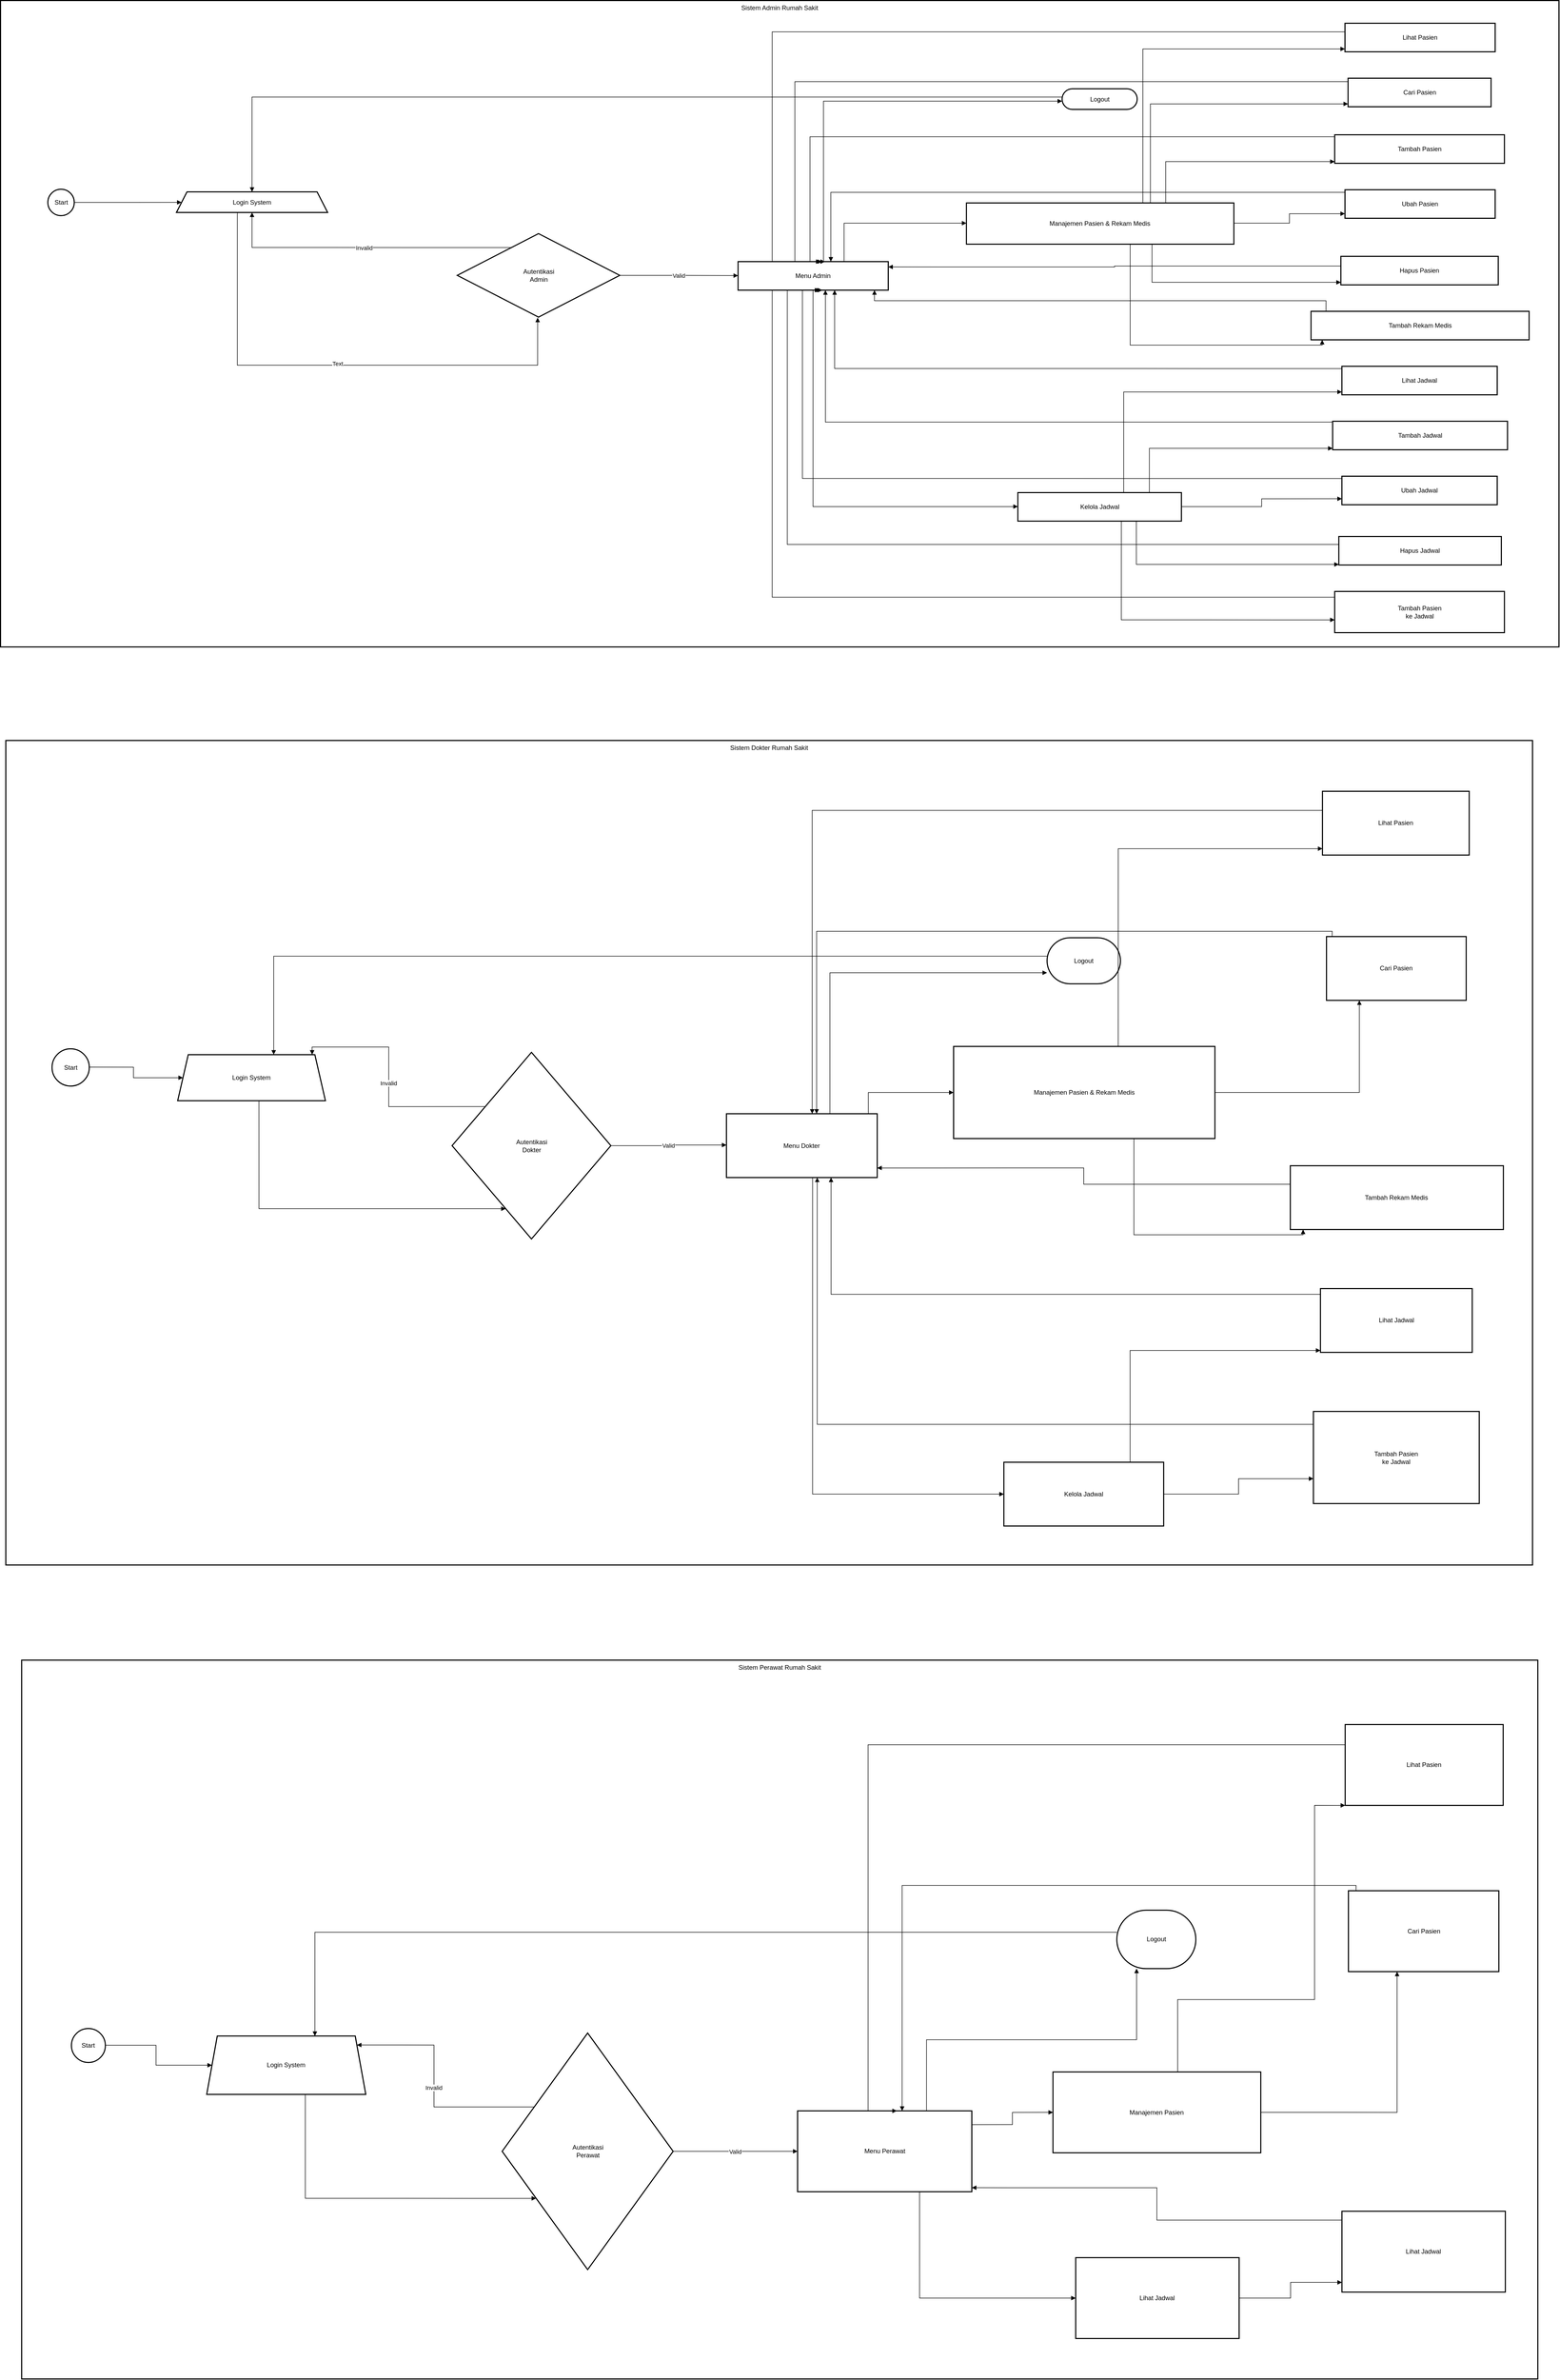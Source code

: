 <mxfile version="26.0.14">
  <diagram name="Page-1" id="qw4h8TPqT102srg0fV8W">
    <mxGraphModel dx="3500" dy="1883" grid="1" gridSize="10" guides="1" tooltips="1" connect="1" arrows="1" fold="1" page="1" pageScale="1" pageWidth="3300" pageHeight="4681" math="0" shadow="0">
      <root>
        <mxCell id="0" />
        <mxCell id="1" parent="0" />
        <mxCell id="JQ_xEdGe6RrHqLhRwNsw-1" value="Sistem Admin Rumah Sakit" style="whiteSpace=wrap;strokeWidth=2;verticalAlign=top;" vertex="1" parent="1">
          <mxGeometry x="160" y="90" width="2950" height="1223" as="geometry" />
        </mxCell>
        <mxCell id="JQ_xEdGe6RrHqLhRwNsw-2" value="Start" style="ellipse;aspect=fixed;strokeWidth=2;whiteSpace=wrap;" vertex="1" parent="JQ_xEdGe6RrHqLhRwNsw-1">
          <mxGeometry x="89.571" y="357" width="50" height="50" as="geometry" />
        </mxCell>
        <mxCell id="JQ_xEdGe6RrHqLhRwNsw-3" value="Login System" style="shape=trapezoid;perimeter=trapezoidPerimeter;fixedSize=1;strokeWidth=2;whiteSpace=wrap;" vertex="1" parent="JQ_xEdGe6RrHqLhRwNsw-1">
          <mxGeometry x="332.97" y="362" width="286.238" height="39" as="geometry" />
        </mxCell>
        <mxCell id="JQ_xEdGe6RrHqLhRwNsw-4" value="Autentikasi&#xa;Admin" style="rhombus;strokeWidth=2;whiteSpace=wrap;" vertex="1" parent="JQ_xEdGe6RrHqLhRwNsw-1">
          <mxGeometry x="864.554" y="441" width="307.657" height="158" as="geometry" />
        </mxCell>
        <mxCell id="JQ_xEdGe6RrHqLhRwNsw-5" value="Menu Admin" style="whiteSpace=wrap;strokeWidth=2;" vertex="1" parent="JQ_xEdGe6RrHqLhRwNsw-1">
          <mxGeometry x="1396.139" y="494" width="284.29" height="54" as="geometry" />
        </mxCell>
        <mxCell id="JQ_xEdGe6RrHqLhRwNsw-6" value="Manajemen Pasien &amp; Rekam Medis" style="whiteSpace=wrap;strokeWidth=2;" vertex="1" parent="JQ_xEdGe6RrHqLhRwNsw-1">
          <mxGeometry x="1828.416" y="383" width="506.271" height="78" as="geometry" />
        </mxCell>
        <mxCell id="JQ_xEdGe6RrHqLhRwNsw-7" value="Kelola Jadwal" style="whiteSpace=wrap;strokeWidth=2;" vertex="1" parent="JQ_xEdGe6RrHqLhRwNsw-1">
          <mxGeometry x="1925.776" y="931" width="309.604" height="54" as="geometry" />
        </mxCell>
        <mxCell id="JQ_xEdGe6RrHqLhRwNsw-8" value="Logout" style="rounded=1;whiteSpace=wrap;arcSize=50;strokeWidth=2;" vertex="1" parent="JQ_xEdGe6RrHqLhRwNsw-1">
          <mxGeometry x="2009.505" y="167" width="142.145" height="39" as="geometry" />
        </mxCell>
        <mxCell id="JQ_xEdGe6RrHqLhRwNsw-9" value="Lihat Pasien" style="whiteSpace=wrap;strokeWidth=2;" vertex="1" parent="JQ_xEdGe6RrHqLhRwNsw-1">
          <mxGeometry x="2544.983" y="43" width="284.29" height="54" as="geometry" />
        </mxCell>
        <mxCell id="JQ_xEdGe6RrHqLhRwNsw-10" value="Cari Pasien" style="whiteSpace=wrap;strokeWidth=2;" vertex="1" parent="JQ_xEdGe6RrHqLhRwNsw-1">
          <mxGeometry x="2550.825" y="147" width="270.66" height="54" as="geometry" />
        </mxCell>
        <mxCell id="JQ_xEdGe6RrHqLhRwNsw-11" value="Tambah Pasien" style="whiteSpace=wrap;strokeWidth=2;" vertex="1" parent="JQ_xEdGe6RrHqLhRwNsw-1">
          <mxGeometry x="2525.512" y="254" width="321.287" height="54" as="geometry" />
        </mxCell>
        <mxCell id="JQ_xEdGe6RrHqLhRwNsw-12" value="Ubah Pasien" style="whiteSpace=wrap;strokeWidth=2;" vertex="1" parent="JQ_xEdGe6RrHqLhRwNsw-1">
          <mxGeometry x="2544.983" y="358" width="284.29" height="54" as="geometry" />
        </mxCell>
        <mxCell id="JQ_xEdGe6RrHqLhRwNsw-13" value="Hapus Pasien" style="whiteSpace=wrap;strokeWidth=2;" vertex="1" parent="JQ_xEdGe6RrHqLhRwNsw-1">
          <mxGeometry x="2537.195" y="484" width="297.921" height="54" as="geometry" />
        </mxCell>
        <mxCell id="JQ_xEdGe6RrHqLhRwNsw-14" value="Tambah Rekam Medis" style="whiteSpace=wrap;strokeWidth=2;" vertex="1" parent="JQ_xEdGe6RrHqLhRwNsw-1">
          <mxGeometry x="2480.726" y="588" width="412.805" height="54" as="geometry" />
        </mxCell>
        <mxCell id="JQ_xEdGe6RrHqLhRwNsw-15" value="Lihat Jadwal" style="whiteSpace=wrap;strokeWidth=2;" vertex="1" parent="JQ_xEdGe6RrHqLhRwNsw-1">
          <mxGeometry x="2539.142" y="692" width="294.026" height="54" as="geometry" />
        </mxCell>
        <mxCell id="JQ_xEdGe6RrHqLhRwNsw-16" value="Tambah Jadwal" style="whiteSpace=wrap;strokeWidth=2;" vertex="1" parent="JQ_xEdGe6RrHqLhRwNsw-1">
          <mxGeometry x="2521.617" y="796" width="331.023" height="54" as="geometry" />
        </mxCell>
        <mxCell id="JQ_xEdGe6RrHqLhRwNsw-17" value="Ubah Jadwal" style="whiteSpace=wrap;strokeWidth=2;" vertex="1" parent="JQ_xEdGe6RrHqLhRwNsw-1">
          <mxGeometry x="2539.142" y="900" width="294.026" height="54" as="geometry" />
        </mxCell>
        <mxCell id="JQ_xEdGe6RrHqLhRwNsw-18" value="Hapus Jadwal" style="whiteSpace=wrap;strokeWidth=2;" vertex="1" parent="JQ_xEdGe6RrHqLhRwNsw-1">
          <mxGeometry x="2533.3" y="1014" width="307.657" height="54" as="geometry" />
        </mxCell>
        <mxCell id="JQ_xEdGe6RrHqLhRwNsw-19" value="Tambah Pasien&#xa;ke Jadwal" style="whiteSpace=wrap;strokeWidth=2;" vertex="1" parent="JQ_xEdGe6RrHqLhRwNsw-1">
          <mxGeometry x="2525.512" y="1118" width="321.287" height="78" as="geometry" />
        </mxCell>
        <mxCell id="JQ_xEdGe6RrHqLhRwNsw-20" value="" style="startArrow=none;endArrow=block;exitX=0.99;exitY=0.5;entryX=0;entryY=0.51;rounded=0;edgeStyle=orthogonalEdgeStyle;" edge="1" parent="JQ_xEdGe6RrHqLhRwNsw-1" source="JQ_xEdGe6RrHqLhRwNsw-2" target="JQ_xEdGe6RrHqLhRwNsw-3">
          <mxGeometry relative="1" as="geometry" />
        </mxCell>
        <mxCell id="JQ_xEdGe6RrHqLhRwNsw-21" value="" style="startArrow=none;endArrow=block;exitX=0.52;exitY=1.01;rounded=0;edgeStyle=orthogonalEdgeStyle;" edge="1" parent="JQ_xEdGe6RrHqLhRwNsw-1" source="JQ_xEdGe6RrHqLhRwNsw-3">
          <mxGeometry relative="1" as="geometry">
            <Array as="points">
              <mxPoint x="448.228" y="401" />
              <mxPoint x="448.228" y="690" />
              <mxPoint x="1016.748" y="690" />
            </Array>
            <mxPoint x="1016.748" y="600" as="targetPoint" />
          </mxGeometry>
        </mxCell>
        <mxCell id="JQ_xEdGe6RrHqLhRwNsw-81" value="Text" style="edgeLabel;html=1;align=center;verticalAlign=middle;resizable=0;points=[];" vertex="1" connectable="0" parent="JQ_xEdGe6RrHqLhRwNsw-21">
          <mxGeometry x="0.042" y="3" relative="1" as="geometry">
            <mxPoint x="1" as="offset" />
          </mxGeometry>
        </mxCell>
        <mxCell id="JQ_xEdGe6RrHqLhRwNsw-22" value="Invalid" style="startArrow=none;endArrow=block;exitX=0.25;exitY=0;rounded=0;edgeStyle=orthogonalEdgeStyle;entryX=0.5;entryY=1;entryDx=0;entryDy=0;" edge="1" parent="JQ_xEdGe6RrHqLhRwNsw-1" source="JQ_xEdGe6RrHqLhRwNsw-4" target="JQ_xEdGe6RrHqLhRwNsw-3">
          <mxGeometry relative="1" as="geometry">
            <mxPoint x="475.437" y="410" as="targetPoint" />
          </mxGeometry>
        </mxCell>
        <mxCell id="JQ_xEdGe6RrHqLhRwNsw-23" value="Valid" style="startArrow=none;endArrow=block;exitX=1.01;exitY=0.5;entryX=0;entryY=0.49;rounded=0;edgeStyle=orthogonalEdgeStyle;" edge="1" parent="JQ_xEdGe6RrHqLhRwNsw-1" source="JQ_xEdGe6RrHqLhRwNsw-4" target="JQ_xEdGe6RrHqLhRwNsw-5">
          <mxGeometry relative="1" as="geometry" />
        </mxCell>
        <mxCell id="JQ_xEdGe6RrHqLhRwNsw-24" value="" style="startArrow=none;endArrow=block;exitX=0.71;exitY=-0.01;entryX=0;entryY=0.49;rounded=0;edgeStyle=orthogonalEdgeStyle;" edge="1" parent="JQ_xEdGe6RrHqLhRwNsw-1" source="JQ_xEdGe6RrHqLhRwNsw-5" target="JQ_xEdGe6RrHqLhRwNsw-6">
          <mxGeometry relative="1" as="geometry" />
        </mxCell>
        <mxCell id="JQ_xEdGe6RrHqLhRwNsw-25" value="" style="startArrow=none;endArrow=block;exitX=0.55;exitY=0.99;entryX=0;entryY=0.49;rounded=0;edgeStyle=orthogonalEdgeStyle;" edge="1" parent="JQ_xEdGe6RrHqLhRwNsw-1" source="JQ_xEdGe6RrHqLhRwNsw-5" target="JQ_xEdGe6RrHqLhRwNsw-7">
          <mxGeometry relative="1" as="geometry">
            <Array as="points">
              <mxPoint x="1538.01" y="548" />
              <mxPoint x="1538.01" y="957" />
            </Array>
          </mxGeometry>
        </mxCell>
        <mxCell id="JQ_xEdGe6RrHqLhRwNsw-26" value="" style="startArrow=none;endArrow=block;exitX=0.57;exitY=-0.01;entryX=0;entryY=0.6;rounded=0;edgeStyle=orthogonalEdgeStyle;" edge="1" parent="JQ_xEdGe6RrHqLhRwNsw-1" source="JQ_xEdGe6RrHqLhRwNsw-5" target="JQ_xEdGe6RrHqLhRwNsw-8">
          <mxGeometry relative="1" as="geometry" />
        </mxCell>
        <mxCell id="JQ_xEdGe6RrHqLhRwNsw-27" value="" style="startArrow=none;endArrow=block;exitX=0;exitY=0.4;rounded=0;edgeStyle=orthogonalEdgeStyle;entryX=0.5;entryY=0;entryDx=0;entryDy=0;" edge="1" parent="JQ_xEdGe6RrHqLhRwNsw-1" source="JQ_xEdGe6RrHqLhRwNsw-8" target="JQ_xEdGe6RrHqLhRwNsw-3">
          <mxGeometry relative="1" as="geometry">
            <mxPoint x="475.437" y="350" as="targetPoint" />
          </mxGeometry>
        </mxCell>
        <mxCell id="JQ_xEdGe6RrHqLhRwNsw-28" value="" style="startArrow=none;endArrow=block;exitX=0.58;exitY=-0.01;entryX=0;entryY=0.9;rounded=0;edgeStyle=orthogonalEdgeStyle;" edge="1" parent="JQ_xEdGe6RrHqLhRwNsw-1" source="JQ_xEdGe6RrHqLhRwNsw-6" target="JQ_xEdGe6RrHqLhRwNsw-9">
          <mxGeometry relative="1" as="geometry">
            <Array as="points">
              <mxPoint x="2162.379" y="383" />
              <mxPoint x="2162.379" y="92" />
            </Array>
          </mxGeometry>
        </mxCell>
        <mxCell id="JQ_xEdGe6RrHqLhRwNsw-29" value="" style="startArrow=none;endArrow=block;exitX=0.62;exitY=-0.01;entryX=0;entryY=0.9;rounded=0;edgeStyle=orthogonalEdgeStyle;" edge="1" parent="JQ_xEdGe6RrHqLhRwNsw-1" source="JQ_xEdGe6RrHqLhRwNsw-6" target="JQ_xEdGe6RrHqLhRwNsw-10">
          <mxGeometry relative="1" as="geometry">
            <Array as="points">
              <mxPoint x="2176.699" y="383" />
              <mxPoint x="2176.699" y="196" />
            </Array>
          </mxGeometry>
        </mxCell>
        <mxCell id="JQ_xEdGe6RrHqLhRwNsw-30" value="" style="startArrow=none;endArrow=block;exitX=0.75;exitY=-0.01;entryX=0;entryY=0.94;rounded=0;edgeStyle=orthogonalEdgeStyle;" edge="1" parent="JQ_xEdGe6RrHqLhRwNsw-1" source="JQ_xEdGe6RrHqLhRwNsw-6" target="JQ_xEdGe6RrHqLhRwNsw-11">
          <mxGeometry relative="1" as="geometry" />
        </mxCell>
        <mxCell id="JQ_xEdGe6RrHqLhRwNsw-31" value="" style="startArrow=none;endArrow=block;exitX=1;exitY=0.49;entryX=0;entryY=0.84;rounded=0;edgeStyle=orthogonalEdgeStyle;" edge="1" parent="JQ_xEdGe6RrHqLhRwNsw-1" source="JQ_xEdGe6RrHqLhRwNsw-6" target="JQ_xEdGe6RrHqLhRwNsw-12">
          <mxGeometry relative="1" as="geometry" />
        </mxCell>
        <mxCell id="JQ_xEdGe6RrHqLhRwNsw-32" value="" style="startArrow=none;endArrow=block;exitX=0.69;exitY=0.99;entryX=0;entryY=0.91;rounded=0;edgeStyle=orthogonalEdgeStyle;" edge="1" parent="JQ_xEdGe6RrHqLhRwNsw-1" source="JQ_xEdGe6RrHqLhRwNsw-6" target="JQ_xEdGe6RrHqLhRwNsw-13">
          <mxGeometry relative="1" as="geometry" />
        </mxCell>
        <mxCell id="JQ_xEdGe6RrHqLhRwNsw-33" value="" style="startArrow=none;endArrow=block;exitX=0.61;exitY=0.99;entryX=0.06;entryY=0.99;rounded=0;edgeStyle=orthogonalEdgeStyle;" edge="1" parent="JQ_xEdGe6RrHqLhRwNsw-1" source="JQ_xEdGe6RrHqLhRwNsw-6" target="JQ_xEdGe6RrHqLhRwNsw-14">
          <mxGeometry relative="1" as="geometry" />
        </mxCell>
        <mxCell id="JQ_xEdGe6RrHqLhRwNsw-34" value="" style="startArrow=none;endArrow=block;exitX=0;exitY=0.3;entryX=0.55;entryY=-0.01;rounded=0;edgeStyle=orthogonalEdgeStyle;" edge="1" parent="JQ_xEdGe6RrHqLhRwNsw-1" source="JQ_xEdGe6RrHqLhRwNsw-9" target="JQ_xEdGe6RrHqLhRwNsw-5">
          <mxGeometry relative="1" as="geometry">
            <Array as="points">
              <mxPoint x="1460.68" y="59" />
              <mxPoint x="1460.68" y="494" />
            </Array>
          </mxGeometry>
        </mxCell>
        <mxCell id="JQ_xEdGe6RrHqLhRwNsw-35" value="" style="startArrow=none;endArrow=block;exitX=0;exitY=0.12;entryX=0.56;entryY=-0.01;rounded=0;edgeStyle=orthogonalEdgeStyle;" edge="1" parent="JQ_xEdGe6RrHqLhRwNsw-1" source="JQ_xEdGe6RrHqLhRwNsw-10" target="JQ_xEdGe6RrHqLhRwNsw-5">
          <mxGeometry relative="1" as="geometry">
            <Array as="points">
              <mxPoint x="1503.641" y="153" />
              <mxPoint x="1503.641" y="494" />
            </Array>
          </mxGeometry>
        </mxCell>
        <mxCell id="JQ_xEdGe6RrHqLhRwNsw-36" value="" style="startArrow=none;endArrow=block;exitX=0;exitY=0.07;entryX=0.58;entryY=-0.01;rounded=0;edgeStyle=orthogonalEdgeStyle;" edge="1" parent="JQ_xEdGe6RrHqLhRwNsw-1" source="JQ_xEdGe6RrHqLhRwNsw-11" target="JQ_xEdGe6RrHqLhRwNsw-5">
          <mxGeometry relative="1" as="geometry">
            <Array as="points">
              <mxPoint x="1532.282" y="258" />
              <mxPoint x="1532.282" y="494" />
            </Array>
          </mxGeometry>
        </mxCell>
        <mxCell id="JQ_xEdGe6RrHqLhRwNsw-37" value="" style="startArrow=none;endArrow=block;exitX=0;exitY=0.09;entryX=0.62;entryY=-0.01;rounded=0;edgeStyle=orthogonalEdgeStyle;" edge="1" parent="JQ_xEdGe6RrHqLhRwNsw-1" source="JQ_xEdGe6RrHqLhRwNsw-12" target="JQ_xEdGe6RrHqLhRwNsw-5">
          <mxGeometry relative="1" as="geometry" />
        </mxCell>
        <mxCell id="JQ_xEdGe6RrHqLhRwNsw-38" value="" style="startArrow=none;endArrow=block;exitX=0;exitY=0.34;entryX=1.01;entryY=0.18;rounded=0;edgeStyle=orthogonalEdgeStyle;" edge="1" parent="JQ_xEdGe6RrHqLhRwNsw-1" source="JQ_xEdGe6RrHqLhRwNsw-13" target="JQ_xEdGe6RrHqLhRwNsw-5">
          <mxGeometry relative="1" as="geometry" />
        </mxCell>
        <mxCell id="JQ_xEdGe6RrHqLhRwNsw-39" value="" style="startArrow=none;endArrow=block;exitX=0.06;exitY=-0.01;entryX=0.9;entryY=0.99;rounded=0;edgeStyle=orthogonalEdgeStyle;" edge="1" parent="JQ_xEdGe6RrHqLhRwNsw-1" source="JQ_xEdGe6RrHqLhRwNsw-14" target="JQ_xEdGe6RrHqLhRwNsw-5">
          <mxGeometry relative="1" as="geometry" />
        </mxCell>
        <mxCell id="JQ_xEdGe6RrHqLhRwNsw-40" value="" style="startArrow=none;endArrow=block;exitX=0.65;exitY=-0.01;entryX=0;entryY=0.9;rounded=0;edgeStyle=orthogonalEdgeStyle;" edge="1" parent="JQ_xEdGe6RrHqLhRwNsw-1" source="JQ_xEdGe6RrHqLhRwNsw-7" target="JQ_xEdGe6RrHqLhRwNsw-15">
          <mxGeometry relative="1" as="geometry" />
        </mxCell>
        <mxCell id="JQ_xEdGe6RrHqLhRwNsw-41" value="" style="startArrow=none;endArrow=block;exitX=0.81;exitY=-0.01;entryX=0;entryY=0.95;rounded=0;edgeStyle=orthogonalEdgeStyle;" edge="1" parent="JQ_xEdGe6RrHqLhRwNsw-1" source="JQ_xEdGe6RrHqLhRwNsw-7" target="JQ_xEdGe6RrHqLhRwNsw-16">
          <mxGeometry relative="1" as="geometry" />
        </mxCell>
        <mxCell id="JQ_xEdGe6RrHqLhRwNsw-42" value="" style="startArrow=none;endArrow=block;exitX=1;exitY=0.49;entryX=0;entryY=0.79;rounded=0;edgeStyle=orthogonalEdgeStyle;" edge="1" parent="JQ_xEdGe6RrHqLhRwNsw-1" source="JQ_xEdGe6RrHqLhRwNsw-7" target="JQ_xEdGe6RrHqLhRwNsw-17">
          <mxGeometry relative="1" as="geometry" />
        </mxCell>
        <mxCell id="JQ_xEdGe6RrHqLhRwNsw-43" value="" style="startArrow=none;endArrow=block;exitX=0.72;exitY=0.99;entryX=0;entryY=0.98;rounded=0;edgeStyle=orthogonalEdgeStyle;" edge="1" parent="JQ_xEdGe6RrHqLhRwNsw-1" source="JQ_xEdGe6RrHqLhRwNsw-7" target="JQ_xEdGe6RrHqLhRwNsw-18">
          <mxGeometry relative="1" as="geometry" />
        </mxCell>
        <mxCell id="JQ_xEdGe6RrHqLhRwNsw-44" value="" style="startArrow=none;endArrow=block;exitX=0.63;exitY=0.99;entryX=0;entryY=0.69;rounded=0;edgeStyle=orthogonalEdgeStyle;" edge="1" parent="JQ_xEdGe6RrHqLhRwNsw-1" source="JQ_xEdGe6RrHqLhRwNsw-7" target="JQ_xEdGe6RrHqLhRwNsw-19">
          <mxGeometry relative="1" as="geometry" />
        </mxCell>
        <mxCell id="JQ_xEdGe6RrHqLhRwNsw-45" value="" style="startArrow=none;endArrow=block;exitX=0;exitY=0.08;entryX=0.64;entryY=0.99;rounded=0;edgeStyle=orthogonalEdgeStyle;" edge="1" parent="JQ_xEdGe6RrHqLhRwNsw-1" source="JQ_xEdGe6RrHqLhRwNsw-15" target="JQ_xEdGe6RrHqLhRwNsw-5">
          <mxGeometry relative="1" as="geometry" />
        </mxCell>
        <mxCell id="JQ_xEdGe6RrHqLhRwNsw-46" value="" style="startArrow=none;endArrow=block;exitX=0;exitY=0.03;entryX=0.58;entryY=0.99;rounded=0;edgeStyle=orthogonalEdgeStyle;" edge="1" parent="JQ_xEdGe6RrHqLhRwNsw-1" source="JQ_xEdGe6RrHqLhRwNsw-16" target="JQ_xEdGe6RrHqLhRwNsw-5">
          <mxGeometry relative="1" as="geometry" />
        </mxCell>
        <mxCell id="JQ_xEdGe6RrHqLhRwNsw-47" value="" style="startArrow=none;endArrow=block;exitX=0;exitY=0.08;entryX=0.56;entryY=0.99;rounded=0;edgeStyle=orthogonalEdgeStyle;" edge="1" parent="JQ_xEdGe6RrHqLhRwNsw-1" source="JQ_xEdGe6RrHqLhRwNsw-17" target="JQ_xEdGe6RrHqLhRwNsw-5">
          <mxGeometry relative="1" as="geometry">
            <Array as="points">
              <mxPoint x="1517.961" y="904" />
              <mxPoint x="1517.961" y="548" />
            </Array>
          </mxGeometry>
        </mxCell>
        <mxCell id="JQ_xEdGe6RrHqLhRwNsw-48" value="" style="startArrow=none;endArrow=block;exitX=0;exitY=0.28;entryX=0.55;entryY=0.99;rounded=0;edgeStyle=orthogonalEdgeStyle;" edge="1" parent="JQ_xEdGe6RrHqLhRwNsw-1" source="JQ_xEdGe6RrHqLhRwNsw-18" target="JQ_xEdGe6RrHqLhRwNsw-5">
          <mxGeometry relative="1" as="geometry">
            <Array as="points">
              <mxPoint x="1489.32" y="1029" />
              <mxPoint x="1489.32" y="548" />
            </Array>
          </mxGeometry>
        </mxCell>
        <mxCell id="JQ_xEdGe6RrHqLhRwNsw-49" value="" style="startArrow=none;endArrow=block;exitX=0;exitY=0.14;entryX=0.54;entryY=0.99;rounded=0;edgeStyle=orthogonalEdgeStyle;" edge="1" parent="JQ_xEdGe6RrHqLhRwNsw-1" source="JQ_xEdGe6RrHqLhRwNsw-19" target="JQ_xEdGe6RrHqLhRwNsw-5">
          <mxGeometry relative="1" as="geometry">
            <Array as="points">
              <mxPoint x="1460.68" y="1129" />
              <mxPoint x="1460.68" y="548" />
            </Array>
          </mxGeometry>
        </mxCell>
        <mxCell id="JQ_xEdGe6RrHqLhRwNsw-50" value="Sistem Dokter Rumah Sakit" style="whiteSpace=wrap;strokeWidth=2;verticalAlign=top;" vertex="1" parent="1">
          <mxGeometry x="170" y="1490" width="2890" height="1560" as="geometry" />
        </mxCell>
        <mxCell id="JQ_xEdGe6RrHqLhRwNsw-51" value="Start" style="ellipse;aspect=fixed;strokeWidth=2;whiteSpace=wrap;" vertex="1" parent="JQ_xEdGe6RrHqLhRwNsw-50">
          <mxGeometry x="87.518" y="583.324" width="70.494" height="70.494" as="geometry" />
        </mxCell>
        <mxCell id="JQ_xEdGe6RrHqLhRwNsw-52" value="Login System" style="shape=trapezoid;perimeter=trapezoidPerimeter;fixedSize=1;strokeWidth=2;whiteSpace=wrap;" vertex="1" parent="JQ_xEdGe6RrHqLhRwNsw-50">
          <mxGeometry x="325.339" y="594.499" width="279.677" height="87.163" as="geometry" />
        </mxCell>
        <mxCell id="JQ_xEdGe6RrHqLhRwNsw-53" value="Autentikasi&#xa;Dokter" style="rhombus;strokeWidth=2;whiteSpace=wrap;" vertex="1" parent="JQ_xEdGe6RrHqLhRwNsw-50">
          <mxGeometry x="844.74" y="590.029" width="300.606" height="353.123" as="geometry" />
        </mxCell>
        <mxCell id="JQ_xEdGe6RrHqLhRwNsw-54" value="Menu Dokter" style="whiteSpace=wrap;strokeWidth=2;" vertex="1" parent="JQ_xEdGe6RrHqLhRwNsw-50">
          <mxGeometry x="1364.141" y="706.246" width="285.385" height="120.688" as="geometry" />
        </mxCell>
        <mxCell id="JQ_xEdGe6RrHqLhRwNsw-55" value="Manajemen Pasien &amp; Rekam Medis" style="whiteSpace=wrap;strokeWidth=2;" vertex="1" parent="JQ_xEdGe6RrHqLhRwNsw-50">
          <mxGeometry x="1794.121" y="578.854" width="494.668" height="174.327" as="geometry" />
        </mxCell>
        <mxCell id="JQ_xEdGe6RrHqLhRwNsw-56" value="Kelola Jadwal" style="whiteSpace=wrap;strokeWidth=2;" vertex="1" parent="JQ_xEdGe6RrHqLhRwNsw-50">
          <mxGeometry x="1889.25" y="1365.559" width="302.508" height="120.688" as="geometry" />
        </mxCell>
        <mxCell id="JQ_xEdGe6RrHqLhRwNsw-57" value="Logout" style="rounded=1;whiteSpace=wrap;arcSize=50;strokeWidth=2;" vertex="1" parent="JQ_xEdGe6RrHqLhRwNsw-50">
          <mxGeometry x="1971.06" y="373.238" width="138.887" height="87.163" as="geometry" />
        </mxCell>
        <mxCell id="JQ_xEdGe6RrHqLhRwNsw-58" value="Lihat Pasien" style="whiteSpace=wrap;strokeWidth=2;" vertex="1" parent="JQ_xEdGe6RrHqLhRwNsw-50">
          <mxGeometry x="2492.363" y="96.103" width="277.775" height="120.688" as="geometry" />
        </mxCell>
        <mxCell id="JQ_xEdGe6RrHqLhRwNsw-59" value="Cari Pasien" style="whiteSpace=wrap;strokeWidth=2;" vertex="1" parent="JQ_xEdGe6RrHqLhRwNsw-50">
          <mxGeometry x="2499.974" y="371.003" width="264.457" height="120.688" as="geometry" />
        </mxCell>
        <mxCell id="JQ_xEdGe6RrHqLhRwNsw-60" value="Tambah Rekam Medis" style="whiteSpace=wrap;strokeWidth=2;" vertex="1" parent="JQ_xEdGe6RrHqLhRwNsw-50">
          <mxGeometry x="2431.481" y="804.585" width="403.344" height="120.688" as="geometry" />
        </mxCell>
        <mxCell id="JQ_xEdGe6RrHqLhRwNsw-61" value="Lihat Jadwal" style="whiteSpace=wrap;strokeWidth=2;" vertex="1" parent="JQ_xEdGe6RrHqLhRwNsw-50">
          <mxGeometry x="2488.558" y="1037.02" width="287.288" height="120.688" as="geometry" />
        </mxCell>
        <mxCell id="JQ_xEdGe6RrHqLhRwNsw-62" value="Tambah Pasien&#xa;ke Jadwal" style="whiteSpace=wrap;strokeWidth=2;" vertex="1" parent="JQ_xEdGe6RrHqLhRwNsw-50">
          <mxGeometry x="2475.24" y="1269.456" width="313.924" height="174.327" as="geometry" />
        </mxCell>
        <mxCell id="JQ_xEdGe6RrHqLhRwNsw-63" value="" style="startArrow=none;endArrow=block;exitX=0.99;exitY=0.49;entryX=0;entryY=0.5;rounded=0;edgeStyle=orthogonalEdgeStyle;" edge="1" parent="JQ_xEdGe6RrHqLhRwNsw-50" source="JQ_xEdGe6RrHqLhRwNsw-51" target="JQ_xEdGe6RrHqLhRwNsw-52">
          <mxGeometry relative="1" as="geometry" />
        </mxCell>
        <mxCell id="JQ_xEdGe6RrHqLhRwNsw-64" value="" style="startArrow=none;endArrow=block;exitX=0.55;exitY=1;entryX=0.26;entryY=1;rounded=0;edgeStyle=orthogonalEdgeStyle;" edge="1" parent="JQ_xEdGe6RrHqLhRwNsw-50" source="JQ_xEdGe6RrHqLhRwNsw-52" target="JQ_xEdGe6RrHqLhRwNsw-53">
          <mxGeometry relative="1" as="geometry" />
        </mxCell>
        <mxCell id="JQ_xEdGe6RrHqLhRwNsw-65" value="Invalid" style="startArrow=none;endArrow=block;exitX=0;exitY=0.14;entryX=0.91;entryY=0;rounded=0;edgeStyle=orthogonalEdgeStyle;" edge="1" parent="JQ_xEdGe6RrHqLhRwNsw-50" source="JQ_xEdGe6RrHqLhRwNsw-53" target="JQ_xEdGe6RrHqLhRwNsw-52">
          <mxGeometry relative="1" as="geometry" />
        </mxCell>
        <mxCell id="JQ_xEdGe6RrHqLhRwNsw-66" value="Valid" style="startArrow=none;endArrow=block;exitX=1.01;exitY=0.5;entryX=0;entryY=0.49;rounded=0;edgeStyle=orthogonalEdgeStyle;" edge="1" parent="JQ_xEdGe6RrHqLhRwNsw-50" source="JQ_xEdGe6RrHqLhRwNsw-53" target="JQ_xEdGe6RrHqLhRwNsw-54">
          <mxGeometry relative="1" as="geometry" />
        </mxCell>
        <mxCell id="JQ_xEdGe6RrHqLhRwNsw-67" value="" style="startArrow=none;endArrow=block;exitX=0.95;exitY=-0.01;entryX=0;entryY=0.5;rounded=0;edgeStyle=orthogonalEdgeStyle;" edge="1" parent="JQ_xEdGe6RrHqLhRwNsw-50" source="JQ_xEdGe6RrHqLhRwNsw-54" target="JQ_xEdGe6RrHqLhRwNsw-55">
          <mxGeometry relative="1" as="geometry" />
        </mxCell>
        <mxCell id="JQ_xEdGe6RrHqLhRwNsw-68" value="" style="startArrow=none;endArrow=block;exitX=0.57;exitY=0.99;entryX=0;entryY=0.5;rounded=0;edgeStyle=orthogonalEdgeStyle;" edge="1" parent="JQ_xEdGe6RrHqLhRwNsw-50" source="JQ_xEdGe6RrHqLhRwNsw-54" target="JQ_xEdGe6RrHqLhRwNsw-56">
          <mxGeometry relative="1" as="geometry" />
        </mxCell>
        <mxCell id="JQ_xEdGe6RrHqLhRwNsw-69" value="" style="startArrow=none;endArrow=block;exitX=0.69;exitY=-0.01;entryX=0;entryY=0.76;rounded=0;edgeStyle=orthogonalEdgeStyle;" edge="1" parent="JQ_xEdGe6RrHqLhRwNsw-50" source="JQ_xEdGe6RrHqLhRwNsw-54" target="JQ_xEdGe6RrHqLhRwNsw-57">
          <mxGeometry relative="1" as="geometry" />
        </mxCell>
        <mxCell id="JQ_xEdGe6RrHqLhRwNsw-70" value="" style="startArrow=none;endArrow=block;exitX=0;exitY=0.4;entryX=0.65;entryY=0;rounded=0;edgeStyle=orthogonalEdgeStyle;" edge="1" parent="JQ_xEdGe6RrHqLhRwNsw-50" source="JQ_xEdGe6RrHqLhRwNsw-57" target="JQ_xEdGe6RrHqLhRwNsw-52">
          <mxGeometry relative="1" as="geometry" />
        </mxCell>
        <mxCell id="JQ_xEdGe6RrHqLhRwNsw-71" value="" style="startArrow=none;endArrow=block;exitX=0.63;exitY=0;entryX=0;entryY=0.9;rounded=0;edgeStyle=orthogonalEdgeStyle;" edge="1" parent="JQ_xEdGe6RrHqLhRwNsw-50" source="JQ_xEdGe6RrHqLhRwNsw-55" target="JQ_xEdGe6RrHqLhRwNsw-58">
          <mxGeometry relative="1" as="geometry" />
        </mxCell>
        <mxCell id="JQ_xEdGe6RrHqLhRwNsw-72" value="" style="startArrow=none;endArrow=block;exitX=1;exitY=0.5;entryX=0.23;entryY=1.01;rounded=0;edgeStyle=orthogonalEdgeStyle;" edge="1" parent="JQ_xEdGe6RrHqLhRwNsw-50" source="JQ_xEdGe6RrHqLhRwNsw-55" target="JQ_xEdGe6RrHqLhRwNsw-59">
          <mxGeometry relative="1" as="geometry" />
        </mxCell>
        <mxCell id="JQ_xEdGe6RrHqLhRwNsw-73" value="" style="startArrow=none;endArrow=block;exitX=0.69;exitY=1;entryX=0.06;entryY=1;rounded=0;edgeStyle=orthogonalEdgeStyle;" edge="1" parent="JQ_xEdGe6RrHqLhRwNsw-50" source="JQ_xEdGe6RrHqLhRwNsw-55" target="JQ_xEdGe6RrHqLhRwNsw-60">
          <mxGeometry relative="1" as="geometry" />
        </mxCell>
        <mxCell id="JQ_xEdGe6RrHqLhRwNsw-74" value="" style="startArrow=none;endArrow=block;exitX=0;exitY=0.3;entryX=0.57;entryY=-0.01;rounded=0;edgeStyle=orthogonalEdgeStyle;" edge="1" parent="JQ_xEdGe6RrHqLhRwNsw-50" source="JQ_xEdGe6RrHqLhRwNsw-58" target="JQ_xEdGe6RrHqLhRwNsw-54">
          <mxGeometry relative="1" as="geometry" />
        </mxCell>
        <mxCell id="JQ_xEdGe6RrHqLhRwNsw-75" value="" style="startArrow=none;endArrow=block;exitX=0.05;exitY=0.01;entryX=0.6;entryY=-0.01;rounded=0;edgeStyle=orthogonalEdgeStyle;" edge="1" parent="JQ_xEdGe6RrHqLhRwNsw-50" source="JQ_xEdGe6RrHqLhRwNsw-59" target="JQ_xEdGe6RrHqLhRwNsw-54">
          <mxGeometry relative="1" as="geometry" />
        </mxCell>
        <mxCell id="JQ_xEdGe6RrHqLhRwNsw-76" value="" style="startArrow=none;endArrow=block;exitX=0;exitY=0.29;entryX=1;entryY=0.85;rounded=0;edgeStyle=orthogonalEdgeStyle;" edge="1" parent="JQ_xEdGe6RrHqLhRwNsw-50" source="JQ_xEdGe6RrHqLhRwNsw-60" target="JQ_xEdGe6RrHqLhRwNsw-54">
          <mxGeometry relative="1" as="geometry" />
        </mxCell>
        <mxCell id="JQ_xEdGe6RrHqLhRwNsw-77" value="" style="startArrow=none;endArrow=block;exitX=0.79;exitY=0;entryX=0;entryY=0.97;rounded=0;edgeStyle=orthogonalEdgeStyle;" edge="1" parent="JQ_xEdGe6RrHqLhRwNsw-50" source="JQ_xEdGe6RrHqLhRwNsw-56" target="JQ_xEdGe6RrHqLhRwNsw-61">
          <mxGeometry relative="1" as="geometry" />
        </mxCell>
        <mxCell id="JQ_xEdGe6RrHqLhRwNsw-78" value="" style="startArrow=none;endArrow=block;exitX=1;exitY=0.5;entryX=0;entryY=0.73;rounded=0;edgeStyle=orthogonalEdgeStyle;" edge="1" parent="JQ_xEdGe6RrHqLhRwNsw-50" source="JQ_xEdGe6RrHqLhRwNsw-56" target="JQ_xEdGe6RrHqLhRwNsw-62">
          <mxGeometry relative="1" as="geometry" />
        </mxCell>
        <mxCell id="JQ_xEdGe6RrHqLhRwNsw-79" value="" style="startArrow=none;endArrow=block;exitX=0;exitY=0.09;entryX=0.69;entryY=0.99;rounded=0;edgeStyle=orthogonalEdgeStyle;" edge="1" parent="JQ_xEdGe6RrHqLhRwNsw-50" source="JQ_xEdGe6RrHqLhRwNsw-61" target="JQ_xEdGe6RrHqLhRwNsw-54">
          <mxGeometry relative="1" as="geometry" />
        </mxCell>
        <mxCell id="JQ_xEdGe6RrHqLhRwNsw-80" value="" style="startArrow=none;endArrow=block;exitX=0;exitY=0.14;entryX=0.6;entryY=0.99;rounded=0;edgeStyle=orthogonalEdgeStyle;" edge="1" parent="JQ_xEdGe6RrHqLhRwNsw-50" source="JQ_xEdGe6RrHqLhRwNsw-62" target="JQ_xEdGe6RrHqLhRwNsw-54">
          <mxGeometry relative="1" as="geometry" />
        </mxCell>
        <mxCell id="JQ_xEdGe6RrHqLhRwNsw-83" value="Sistem Perawat Rumah Sakit" style="whiteSpace=wrap;strokeWidth=2;verticalAlign=top;" vertex="1" parent="1">
          <mxGeometry x="200" y="3230" width="2870" height="1360" as="geometry" />
        </mxCell>
        <mxCell id="JQ_xEdGe6RrHqLhRwNsw-84" value="Start" style="ellipse;aspect=fixed;strokeWidth=2;whiteSpace=wrap;" vertex="1" parent="JQ_xEdGe6RrHqLhRwNsw-83">
          <mxGeometry x="94.233" y="697" width="64.214" height="64.214" as="geometry" />
        </mxCell>
        <mxCell id="JQ_xEdGe6RrHqLhRwNsw-85" value="Login System" style="shape=trapezoid;perimeter=trapezoidPerimeter;fixedSize=1;strokeWidth=2;whiteSpace=wrap;" vertex="1" parent="JQ_xEdGe6RrHqLhRwNsw-83">
          <mxGeometry x="350.3" y="711.167" width="301.135" height="110.5" as="geometry" />
        </mxCell>
        <mxCell id="JQ_xEdGe6RrHqLhRwNsw-86" value="Autentikasi&#xa;Perawat" style="rhombus;strokeWidth=2;whiteSpace=wrap;" vertex="1" parent="JQ_xEdGe6RrHqLhRwNsw-83">
          <mxGeometry x="909.55" y="705.5" width="323.669" height="447.667" as="geometry" />
        </mxCell>
        <mxCell id="JQ_xEdGe6RrHqLhRwNsw-87" value="Menu Perawat" style="whiteSpace=wrap;strokeWidth=2;" vertex="1" parent="JQ_xEdGe6RrHqLhRwNsw-83">
          <mxGeometry x="1468.801" y="852.833" width="329.814" height="153" as="geometry" />
        </mxCell>
        <mxCell id="JQ_xEdGe6RrHqLhRwNsw-88" value="Manajemen Pasien" style="whiteSpace=wrap;strokeWidth=2;" vertex="1" parent="JQ_xEdGe6RrHqLhRwNsw-83">
          <mxGeometry x="1952.256" y="779.167" width="393.319" height="153" as="geometry" />
        </mxCell>
        <mxCell id="JQ_xEdGe6RrHqLhRwNsw-89" value="Lihat Jadwal" style="whiteSpace=wrap;strokeWidth=2;" vertex="1" parent="JQ_xEdGe6RrHqLhRwNsw-83">
          <mxGeometry x="1995.275" y="1130.5" width="309.329" height="153" as="geometry" />
        </mxCell>
        <mxCell id="JQ_xEdGe6RrHqLhRwNsw-90" value="Logout" style="rounded=1;whiteSpace=wrap;arcSize=50;strokeWidth=2;" vertex="1" parent="JQ_xEdGe6RrHqLhRwNsw-83">
          <mxGeometry x="2073.119" y="473.167" width="149.543" height="110.5" as="geometry" />
        </mxCell>
        <mxCell id="JQ_xEdGe6RrHqLhRwNsw-91" value="Lihat Pasien" style="whiteSpace=wrap;strokeWidth=2;" vertex="1" parent="JQ_xEdGe6RrHqLhRwNsw-83">
          <mxGeometry x="2505.36" y="121.833" width="299.086" height="153" as="geometry" />
        </mxCell>
        <mxCell id="JQ_xEdGe6RrHqLhRwNsw-92" value="Cari Pasien" style="whiteSpace=wrap;strokeWidth=2;" vertex="1" parent="JQ_xEdGe6RrHqLhRwNsw-83">
          <mxGeometry x="2511.506" y="436.333" width="284.747" height="153" as="geometry" />
        </mxCell>
        <mxCell id="JQ_xEdGe6RrHqLhRwNsw-93" value="Lihat Jadwal" style="whiteSpace=wrap;strokeWidth=2;" vertex="1" parent="JQ_xEdGe6RrHqLhRwNsw-83">
          <mxGeometry x="2499.215" y="1042.667" width="309.329" height="153" as="geometry" />
        </mxCell>
        <mxCell id="JQ_xEdGe6RrHqLhRwNsw-94" value="" style="startArrow=none;endArrow=block;exitX=0.99;exitY=0.49;entryX=0;entryY=0.5;rounded=0;edgeStyle=orthogonalEdgeStyle;" edge="1" parent="JQ_xEdGe6RrHqLhRwNsw-83" source="JQ_xEdGe6RrHqLhRwNsw-84" target="JQ_xEdGe6RrHqLhRwNsw-85">
          <mxGeometry relative="1" as="geometry" />
        </mxCell>
        <mxCell id="JQ_xEdGe6RrHqLhRwNsw-95" value="" style="startArrow=none;endArrow=block;exitX=0.62;exitY=1;entryX=0;entryY=0.83;rounded=0;edgeStyle=orthogonalEdgeStyle;" edge="1" parent="JQ_xEdGe6RrHqLhRwNsw-83" source="JQ_xEdGe6RrHqLhRwNsw-85" target="JQ_xEdGe6RrHqLhRwNsw-86">
          <mxGeometry relative="1" as="geometry" />
        </mxCell>
        <mxCell id="JQ_xEdGe6RrHqLhRwNsw-96" value="Invalid" style="startArrow=none;endArrow=block;exitX=0;exitY=0.2;entryX=1;entryY=0.11;rounded=0;edgeStyle=orthogonalEdgeStyle;" edge="1" parent="JQ_xEdGe6RrHqLhRwNsw-83" source="JQ_xEdGe6RrHqLhRwNsw-86" target="JQ_xEdGe6RrHqLhRwNsw-85">
          <mxGeometry relative="1" as="geometry" />
        </mxCell>
        <mxCell id="JQ_xEdGe6RrHqLhRwNsw-97" value="Valid" style="startArrow=none;endArrow=block;exitX=1.01;exitY=0.5;entryX=0;entryY=0.5;rounded=0;edgeStyle=orthogonalEdgeStyle;" edge="1" parent="JQ_xEdGe6RrHqLhRwNsw-83" source="JQ_xEdGe6RrHqLhRwNsw-86" target="JQ_xEdGe6RrHqLhRwNsw-87">
          <mxGeometry relative="1" as="geometry" />
        </mxCell>
        <mxCell id="JQ_xEdGe6RrHqLhRwNsw-98" value="" style="startArrow=none;endArrow=block;exitX=1;exitY=0.17;entryX=0;entryY=0.5;rounded=0;edgeStyle=orthogonalEdgeStyle;" edge="1" parent="JQ_xEdGe6RrHqLhRwNsw-83" source="JQ_xEdGe6RrHqLhRwNsw-87" target="JQ_xEdGe6RrHqLhRwNsw-88">
          <mxGeometry relative="1" as="geometry" />
        </mxCell>
        <mxCell id="JQ_xEdGe6RrHqLhRwNsw-99" value="" style="startArrow=none;endArrow=block;exitX=0.7;exitY=1;entryX=0;entryY=0.5;rounded=0;edgeStyle=orthogonalEdgeStyle;" edge="1" parent="JQ_xEdGe6RrHqLhRwNsw-83" source="JQ_xEdGe6RrHqLhRwNsw-87" target="JQ_xEdGe6RrHqLhRwNsw-89">
          <mxGeometry relative="1" as="geometry" />
        </mxCell>
        <mxCell id="JQ_xEdGe6RrHqLhRwNsw-100" value="" style="startArrow=none;endArrow=block;exitX=0.74;exitY=0;entryX=0.25;entryY=1;rounded=0;edgeStyle=orthogonalEdgeStyle;entryDx=0;entryDy=0;" edge="1" parent="JQ_xEdGe6RrHqLhRwNsw-83" source="JQ_xEdGe6RrHqLhRwNsw-87" target="JQ_xEdGe6RrHqLhRwNsw-90">
          <mxGeometry relative="1" as="geometry" />
        </mxCell>
        <mxCell id="JQ_xEdGe6RrHqLhRwNsw-101" value="" style="startArrow=none;endArrow=block;exitX=0.01;exitY=0.38;entryX=0.68;entryY=0;rounded=0;edgeStyle=orthogonalEdgeStyle;" edge="1" parent="JQ_xEdGe6RrHqLhRwNsw-83" source="JQ_xEdGe6RrHqLhRwNsw-90" target="JQ_xEdGe6RrHqLhRwNsw-85">
          <mxGeometry relative="1" as="geometry" />
        </mxCell>
        <mxCell id="JQ_xEdGe6RrHqLhRwNsw-102" value="" style="startArrow=none;endArrow=block;exitX=0.6;exitY=0;entryX=0;entryY=1;rounded=0;edgeStyle=orthogonalEdgeStyle;" edge="1" parent="JQ_xEdGe6RrHqLhRwNsw-83" source="JQ_xEdGe6RrHqLhRwNsw-88" target="JQ_xEdGe6RrHqLhRwNsw-91">
          <mxGeometry relative="1" as="geometry">
            <Array as="points">
              <mxPoint x="2188.595" y="642.222" />
              <mxPoint x="2447.423" y="642.222" />
              <mxPoint x="2447.423" y="273.889" />
            </Array>
          </mxGeometry>
        </mxCell>
        <mxCell id="JQ_xEdGe6RrHqLhRwNsw-103" value="" style="startArrow=none;endArrow=block;exitX=1;exitY=0.5;entryX=0.32;entryY=1.01;rounded=0;edgeStyle=orthogonalEdgeStyle;" edge="1" parent="JQ_xEdGe6RrHqLhRwNsw-83" source="JQ_xEdGe6RrHqLhRwNsw-88" target="JQ_xEdGe6RrHqLhRwNsw-92">
          <mxGeometry relative="1" as="geometry" />
        </mxCell>
        <mxCell id="JQ_xEdGe6RrHqLhRwNsw-104" value="" style="startArrow=none;endArrow=block;exitX=0;exitY=0.25;entryX=0.57;entryY=0;rounded=0;edgeStyle=orthogonalEdgeStyle;" edge="1" parent="JQ_xEdGe6RrHqLhRwNsw-83" source="JQ_xEdGe6RrHqLhRwNsw-91" target="JQ_xEdGe6RrHqLhRwNsw-87">
          <mxGeometry relative="1" as="geometry">
            <Array as="points">
              <mxPoint x="1602.27" y="160.556" />
              <mxPoint x="1602.27" y="851.889" />
            </Array>
          </mxGeometry>
        </mxCell>
        <mxCell id="JQ_xEdGe6RrHqLhRwNsw-105" value="" style="startArrow=none;endArrow=block;exitX=0.06;exitY=0.01;entryX=0.6;entryY=0;rounded=0;edgeStyle=orthogonalEdgeStyle;" edge="1" parent="JQ_xEdGe6RrHqLhRwNsw-83" source="JQ_xEdGe6RrHqLhRwNsw-92" target="JQ_xEdGe6RrHqLhRwNsw-87">
          <mxGeometry relative="1" as="geometry" />
        </mxCell>
        <mxCell id="JQ_xEdGe6RrHqLhRwNsw-106" value="" style="startArrow=none;endArrow=block;exitX=1;exitY=0.5;entryX=0;entryY=0.88;rounded=0;edgeStyle=elbowEdgeStyle;" edge="1" parent="JQ_xEdGe6RrHqLhRwNsw-83" source="JQ_xEdGe6RrHqLhRwNsw-89" target="JQ_xEdGe6RrHqLhRwNsw-93">
          <mxGeometry relative="1" as="geometry" />
        </mxCell>
        <mxCell id="JQ_xEdGe6RrHqLhRwNsw-107" value="" style="startArrow=none;endArrow=block;exitX=0;exitY=0.11;entryX=1;entryY=0.95;rounded=0;edgeStyle=orthogonalEdgeStyle;" edge="1" parent="JQ_xEdGe6RrHqLhRwNsw-83" source="JQ_xEdGe6RrHqLhRwNsw-93" target="JQ_xEdGe6RrHqLhRwNsw-87">
          <mxGeometry relative="1" as="geometry" />
        </mxCell>
      </root>
    </mxGraphModel>
  </diagram>
</mxfile>
